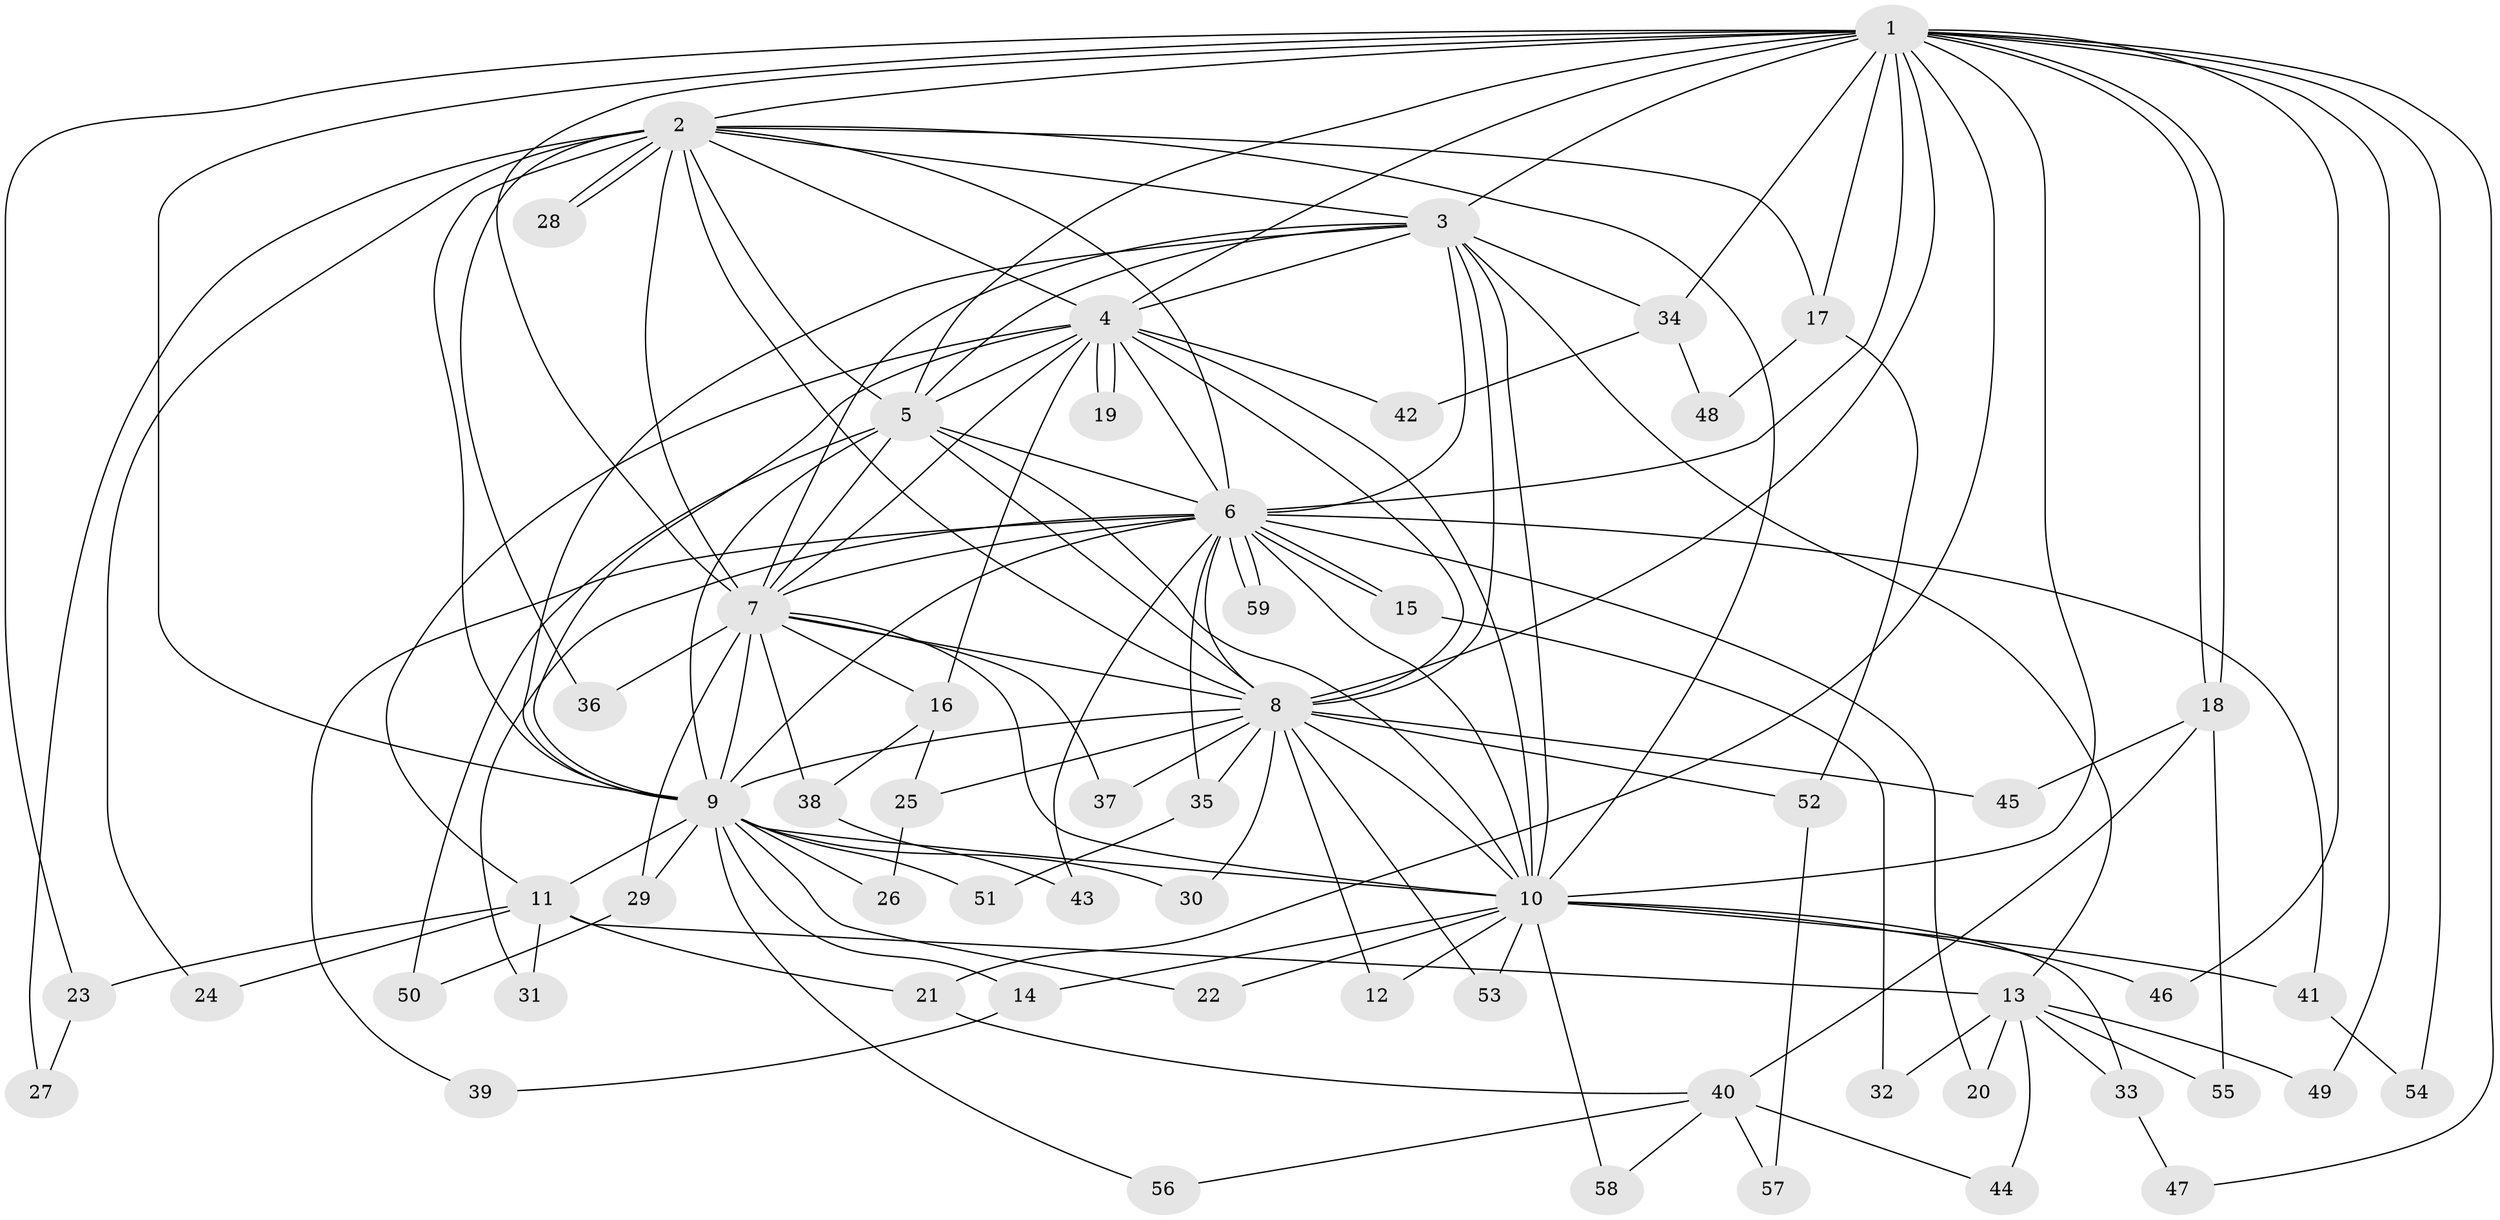 // coarse degree distribution, {17: 0.023809523809523808, 14: 0.023809523809523808, 11: 0.023809523809523808, 16: 0.023809523809523808, 10: 0.023809523809523808, 15: 0.07142857142857142, 12: 0.023809523809523808, 2: 0.5238095238095238, 4: 0.023809523809523808, 3: 0.16666666666666666, 5: 0.023809523809523808, 1: 0.023809523809523808, 6: 0.023809523809523808}
// Generated by graph-tools (version 1.1) at 2025/23/03/03/25 07:23:38]
// undirected, 59 vertices, 143 edges
graph export_dot {
graph [start="1"]
  node [color=gray90,style=filled];
  1;
  2;
  3;
  4;
  5;
  6;
  7;
  8;
  9;
  10;
  11;
  12;
  13;
  14;
  15;
  16;
  17;
  18;
  19;
  20;
  21;
  22;
  23;
  24;
  25;
  26;
  27;
  28;
  29;
  30;
  31;
  32;
  33;
  34;
  35;
  36;
  37;
  38;
  39;
  40;
  41;
  42;
  43;
  44;
  45;
  46;
  47;
  48;
  49;
  50;
  51;
  52;
  53;
  54;
  55;
  56;
  57;
  58;
  59;
  1 -- 2;
  1 -- 3;
  1 -- 4;
  1 -- 5;
  1 -- 6;
  1 -- 7;
  1 -- 8;
  1 -- 9;
  1 -- 10;
  1 -- 17;
  1 -- 18;
  1 -- 18;
  1 -- 21;
  1 -- 23;
  1 -- 34;
  1 -- 46;
  1 -- 47;
  1 -- 49;
  1 -- 54;
  2 -- 3;
  2 -- 4;
  2 -- 5;
  2 -- 6;
  2 -- 7;
  2 -- 8;
  2 -- 9;
  2 -- 10;
  2 -- 17;
  2 -- 24;
  2 -- 27;
  2 -- 28;
  2 -- 28;
  2 -- 36;
  3 -- 4;
  3 -- 5;
  3 -- 6;
  3 -- 7;
  3 -- 8;
  3 -- 9;
  3 -- 10;
  3 -- 13;
  3 -- 34;
  4 -- 5;
  4 -- 6;
  4 -- 7;
  4 -- 8;
  4 -- 9;
  4 -- 10;
  4 -- 11;
  4 -- 16;
  4 -- 19;
  4 -- 19;
  4 -- 42;
  5 -- 6;
  5 -- 7;
  5 -- 8;
  5 -- 9;
  5 -- 10;
  5 -- 50;
  6 -- 7;
  6 -- 8;
  6 -- 9;
  6 -- 10;
  6 -- 15;
  6 -- 15;
  6 -- 20;
  6 -- 31;
  6 -- 35;
  6 -- 39;
  6 -- 41;
  6 -- 43;
  6 -- 59;
  6 -- 59;
  7 -- 8;
  7 -- 9;
  7 -- 10;
  7 -- 16;
  7 -- 29;
  7 -- 36;
  7 -- 37;
  7 -- 38;
  8 -- 9;
  8 -- 10;
  8 -- 12;
  8 -- 25;
  8 -- 30;
  8 -- 35;
  8 -- 37;
  8 -- 45;
  8 -- 52;
  8 -- 53;
  9 -- 10;
  9 -- 11;
  9 -- 14;
  9 -- 22;
  9 -- 26;
  9 -- 29;
  9 -- 30;
  9 -- 51;
  9 -- 56;
  10 -- 12;
  10 -- 14;
  10 -- 22;
  10 -- 33;
  10 -- 41;
  10 -- 46;
  10 -- 53;
  10 -- 58;
  11 -- 13;
  11 -- 21;
  11 -- 23;
  11 -- 24;
  11 -- 31;
  13 -- 20;
  13 -- 32;
  13 -- 33;
  13 -- 44;
  13 -- 49;
  13 -- 55;
  14 -- 39;
  15 -- 32;
  16 -- 25;
  16 -- 38;
  17 -- 48;
  17 -- 52;
  18 -- 40;
  18 -- 45;
  18 -- 55;
  21 -- 40;
  23 -- 27;
  25 -- 26;
  29 -- 50;
  33 -- 47;
  34 -- 42;
  34 -- 48;
  35 -- 51;
  38 -- 43;
  40 -- 44;
  40 -- 56;
  40 -- 57;
  40 -- 58;
  41 -- 54;
  52 -- 57;
}
